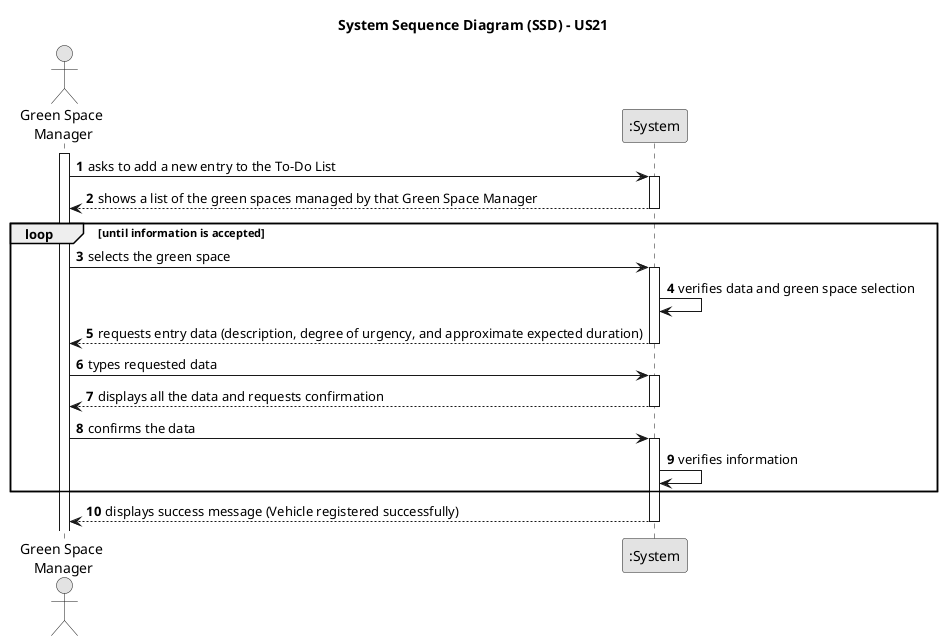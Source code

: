 @startuml
skinparam monochrome true
skinparam packageStyle rectangle
skinparam shadowing false

title System Sequence Diagram (SSD) - US21

autonumber

actor "Green Space\n Manager" as GSM
participant ":System" as System

activate GSM

    GSM -> System : asks to add a new entry to the To-Do List
    activate System

    System --> GSM : shows a list of the green spaces managed by that Green Space Manager
    deactivate System

    loop until information is accepted

    GSM -> System : selects the green space
    activate System

    System -> System : verifies data and green space selection

    System --> GSM : requests entry data (description, degree of urgency, and approximate expected duration)
    deactivate System

    GSM -> System : types requested data
    activate System

    System --> GSM : displays all the data and requests confirmation
    deactivate System

    GSM -> System : confirms the data
    activate System

    System -> System: verifies information

    end

    System --> GSM : displays success message (Vehicle registered successfully)
    deactivate System

@enduml